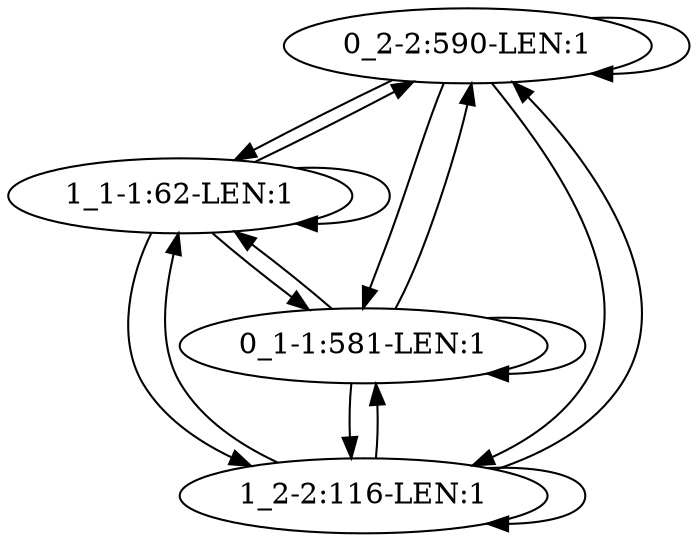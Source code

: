 digraph G {
    "0_2-2:590-LEN:1" -> "0_2-2:590-LEN:1";
    "0_2-2:590-LEN:1" -> "1_1-1:62-LEN:1";
    "0_2-2:590-LEN:1" -> "1_2-2:116-LEN:1";
    "0_2-2:590-LEN:1" -> "0_1-1:581-LEN:1";
    "1_1-1:62-LEN:1" -> "0_2-2:590-LEN:1";
    "1_1-1:62-LEN:1" -> "1_1-1:62-LEN:1";
    "1_1-1:62-LEN:1" -> "1_2-2:116-LEN:1";
    "1_1-1:62-LEN:1" -> "0_1-1:581-LEN:1";
    "1_2-2:116-LEN:1" -> "0_2-2:590-LEN:1";
    "1_2-2:116-LEN:1" -> "1_1-1:62-LEN:1";
    "1_2-2:116-LEN:1" -> "1_2-2:116-LEN:1";
    "1_2-2:116-LEN:1" -> "0_1-1:581-LEN:1";
    "0_1-1:581-LEN:1" -> "0_2-2:590-LEN:1";
    "0_1-1:581-LEN:1" -> "1_1-1:62-LEN:1";
    "0_1-1:581-LEN:1" -> "1_2-2:116-LEN:1";
    "0_1-1:581-LEN:1" -> "0_1-1:581-LEN:1";
}
